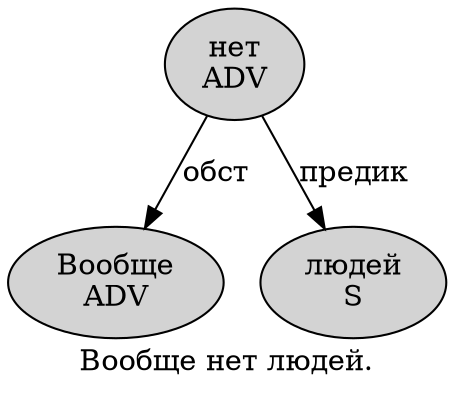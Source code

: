 digraph SENTENCE_3935 {
	graph [label="Вообще нет людей."]
	node [style=filled]
		0 [label="Вообще
ADV" color="" fillcolor=lightgray penwidth=1 shape=ellipse]
		1 [label="нет
ADV" color="" fillcolor=lightgray penwidth=1 shape=ellipse]
		2 [label="людей
S" color="" fillcolor=lightgray penwidth=1 shape=ellipse]
			1 -> 0 [label="обст"]
			1 -> 2 [label="предик"]
}